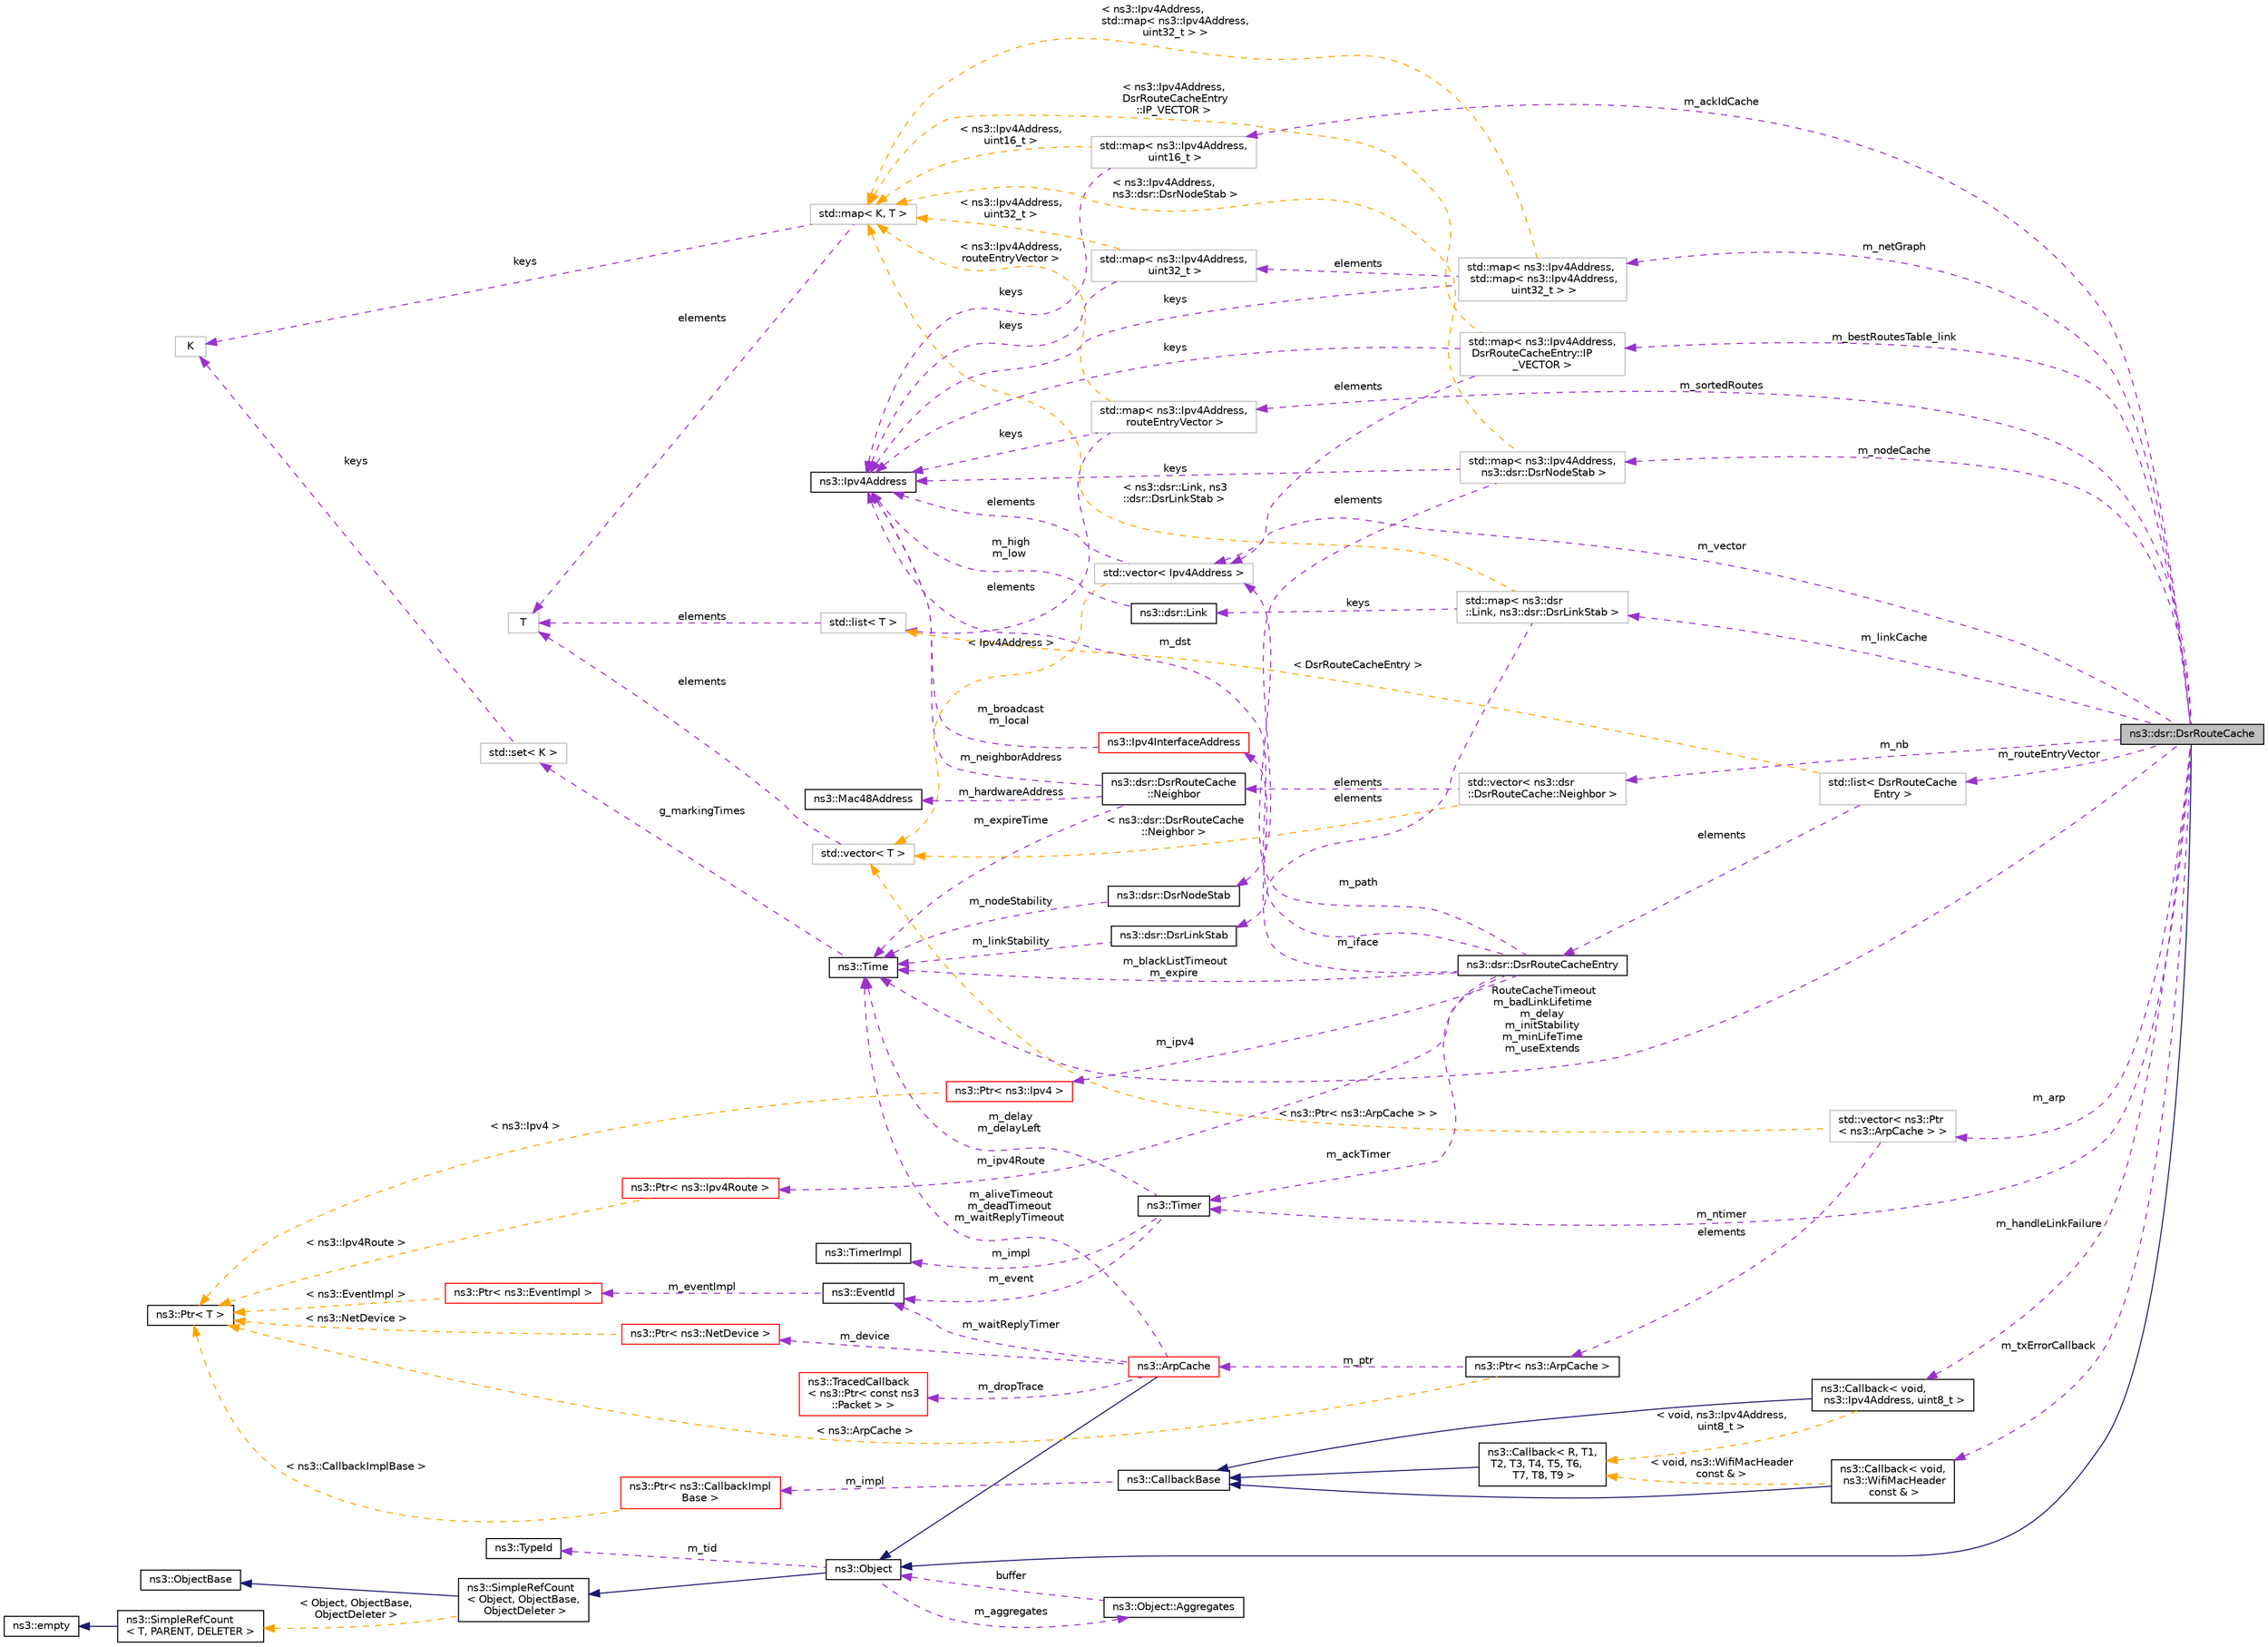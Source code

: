 digraph "ns3::dsr::DsrRouteCache"
{
 // LATEX_PDF_SIZE
  edge [fontname="Helvetica",fontsize="10",labelfontname="Helvetica",labelfontsize="10"];
  node [fontname="Helvetica",fontsize="10",shape=record];
  rankdir="LR";
  Node1 [label="ns3::dsr::DsrRouteCache",height=0.2,width=0.4,color="black", fillcolor="grey75", style="filled", fontcolor="black",tooltip="DSR route request queue Since DSR is an on demand routing we queue requests while looking for route."];
  Node2 -> Node1 [dir="back",color="midnightblue",fontsize="10",style="solid",fontname="Helvetica"];
  Node2 [label="ns3::Object",height=0.2,width=0.4,color="black", fillcolor="white", style="filled",URL="$classns3_1_1_object.html",tooltip="A base class which provides memory management and object aggregation."];
  Node3 -> Node2 [dir="back",color="midnightblue",fontsize="10",style="solid",fontname="Helvetica"];
  Node3 [label="ns3::SimpleRefCount\l\< Object, ObjectBase,\l ObjectDeleter \>",height=0.2,width=0.4,color="black", fillcolor="white", style="filled",URL="$classns3_1_1_simple_ref_count.html",tooltip=" "];
  Node4 -> Node3 [dir="back",color="midnightblue",fontsize="10",style="solid",fontname="Helvetica"];
  Node4 [label="ns3::ObjectBase",height=0.2,width=0.4,color="black", fillcolor="white", style="filled",URL="$classns3_1_1_object_base.html",tooltip="Anchor the ns-3 type and attribute system."];
  Node5 -> Node3 [dir="back",color="orange",fontsize="10",style="dashed",label=" \< Object, ObjectBase,\l ObjectDeleter \>" ,fontname="Helvetica"];
  Node5 [label="ns3::SimpleRefCount\l\< T, PARENT, DELETER \>",height=0.2,width=0.4,color="black", fillcolor="white", style="filled",URL="$classns3_1_1_simple_ref_count.html",tooltip="A template-based reference counting class."];
  Node6 -> Node5 [dir="back",color="midnightblue",fontsize="10",style="solid",fontname="Helvetica"];
  Node6 [label="ns3::empty",height=0.2,width=0.4,color="black", fillcolor="white", style="filled",URL="$classns3_1_1empty.html",tooltip="make Callback use a separate empty type"];
  Node7 -> Node2 [dir="back",color="darkorchid3",fontsize="10",style="dashed",label=" m_tid" ,fontname="Helvetica"];
  Node7 [label="ns3::TypeId",height=0.2,width=0.4,color="black", fillcolor="white", style="filled",URL="$classns3_1_1_type_id.html",tooltip="a unique identifier for an interface."];
  Node8 -> Node2 [dir="back",color="darkorchid3",fontsize="10",style="dashed",label=" m_aggregates" ,fontname="Helvetica"];
  Node8 [label="ns3::Object::Aggregates",height=0.2,width=0.4,color="black", fillcolor="white", style="filled",URL="$structns3_1_1_object_1_1_aggregates.html",tooltip="The list of Objects aggregated to this one."];
  Node2 -> Node8 [dir="back",color="darkorchid3",fontsize="10",style="dashed",label=" buffer" ,fontname="Helvetica"];
  Node9 -> Node1 [dir="back",color="darkorchid3",fontsize="10",style="dashed",label=" m_sortedRoutes" ,fontname="Helvetica"];
  Node9 [label="std::map\< ns3::Ipv4Address,\l routeEntryVector \>",height=0.2,width=0.4,color="grey75", fillcolor="white", style="filled",tooltip=" "];
  Node10 -> Node9 [dir="back",color="darkorchid3",fontsize="10",style="dashed",label=" elements" ,fontname="Helvetica"];
  Node10 [label="std::list\< T \>",height=0.2,width=0.4,color="grey75", fillcolor="white", style="filled",tooltip=" "];
  Node11 -> Node10 [dir="back",color="darkorchid3",fontsize="10",style="dashed",label=" elements" ,fontname="Helvetica"];
  Node11 [label="T",height=0.2,width=0.4,color="grey75", fillcolor="white", style="filled",tooltip=" "];
  Node12 -> Node9 [dir="back",color="darkorchid3",fontsize="10",style="dashed",label=" keys" ,fontname="Helvetica"];
  Node12 [label="ns3::Ipv4Address",height=0.2,width=0.4,color="black", fillcolor="white", style="filled",URL="$classns3_1_1_ipv4_address.html",tooltip="Ipv4 addresses are stored in host order in this class."];
  Node13 -> Node9 [dir="back",color="orange",fontsize="10",style="dashed",label=" \< ns3::Ipv4Address,\l routeEntryVector \>" ,fontname="Helvetica"];
  Node13 [label="std::map\< K, T \>",height=0.2,width=0.4,color="grey75", fillcolor="white", style="filled",tooltip=" "];
  Node14 -> Node13 [dir="back",color="darkorchid3",fontsize="10",style="dashed",label=" keys" ,fontname="Helvetica"];
  Node14 [label="K",height=0.2,width=0.4,color="grey75", fillcolor="white", style="filled",tooltip=" "];
  Node11 -> Node13 [dir="back",color="darkorchid3",fontsize="10",style="dashed",label=" elements" ,fontname="Helvetica"];
  Node15 -> Node1 [dir="back",color="darkorchid3",fontsize="10",style="dashed",label=" m_arp" ,fontname="Helvetica"];
  Node15 [label="std::vector\< ns3::Ptr\l\< ns3::ArpCache \> \>",height=0.2,width=0.4,color="grey75", fillcolor="white", style="filled",tooltip=" "];
  Node16 -> Node15 [dir="back",color="darkorchid3",fontsize="10",style="dashed",label=" elements" ,fontname="Helvetica"];
  Node16 [label="ns3::Ptr\< ns3::ArpCache \>",height=0.2,width=0.4,color="black", fillcolor="white", style="filled",URL="$classns3_1_1_ptr.html",tooltip=" "];
  Node17 -> Node16 [dir="back",color="darkorchid3",fontsize="10",style="dashed",label=" m_ptr" ,fontname="Helvetica"];
  Node17 [label="ns3::ArpCache",height=0.2,width=0.4,color="red", fillcolor="white", style="filled",URL="$classns3_1_1_arp_cache.html",tooltip="An ARP cache."];
  Node2 -> Node17 [dir="back",color="midnightblue",fontsize="10",style="solid",fontname="Helvetica"];
  Node18 -> Node17 [dir="back",color="darkorchid3",fontsize="10",style="dashed",label=" m_dropTrace" ,fontname="Helvetica"];
  Node18 [label="ns3::TracedCallback\l\< ns3::Ptr\< const ns3\l::Packet \> \>",height=0.2,width=0.4,color="red", fillcolor="white", style="filled",URL="$classns3_1_1_traced_callback.html",tooltip=" "];
  Node28 -> Node17 [dir="back",color="darkorchid3",fontsize="10",style="dashed",label=" m_waitReplyTimer" ,fontname="Helvetica"];
  Node28 [label="ns3::EventId",height=0.2,width=0.4,color="black", fillcolor="white", style="filled",URL="$classns3_1_1_event_id.html",tooltip="An identifier for simulation events."];
  Node29 -> Node28 [dir="back",color="darkorchid3",fontsize="10",style="dashed",label=" m_eventImpl" ,fontname="Helvetica"];
  Node29 [label="ns3::Ptr\< ns3::EventImpl \>",height=0.2,width=0.4,color="red", fillcolor="white", style="filled",URL="$classns3_1_1_ptr.html",tooltip=" "];
  Node26 -> Node29 [dir="back",color="orange",fontsize="10",style="dashed",label=" \< ns3::EventImpl \>" ,fontname="Helvetica"];
  Node26 [label="ns3::Ptr\< T \>",height=0.2,width=0.4,color="black", fillcolor="white", style="filled",URL="$classns3_1_1_ptr.html",tooltip="Smart pointer class similar to boost::intrusive_ptr."];
  Node32 -> Node17 [dir="back",color="darkorchid3",fontsize="10",style="dashed",label=" m_device" ,fontname="Helvetica"];
  Node32 [label="ns3::Ptr\< ns3::NetDevice \>",height=0.2,width=0.4,color="red", fillcolor="white", style="filled",URL="$classns3_1_1_ptr.html",tooltip=" "];
  Node26 -> Node32 [dir="back",color="orange",fontsize="10",style="dashed",label=" \< ns3::NetDevice \>" ,fontname="Helvetica"];
  Node34 -> Node17 [dir="back",color="darkorchid3",fontsize="10",style="dashed",label=" m_aliveTimeout\nm_deadTimeout\nm_waitReplyTimeout" ,fontname="Helvetica"];
  Node34 [label="ns3::Time",height=0.2,width=0.4,color="black", fillcolor="white", style="filled",URL="$classns3_1_1_time.html",tooltip="Simulation virtual time values and global simulation resolution."];
  Node35 -> Node34 [dir="back",color="darkorchid3",fontsize="10",style="dashed",label=" g_markingTimes" ,fontname="Helvetica"];
  Node35 [label="std::set\< K \>",height=0.2,width=0.4,color="grey75", fillcolor="white", style="filled",tooltip=" "];
  Node14 -> Node35 [dir="back",color="darkorchid3",fontsize="10",style="dashed",label=" keys" ,fontname="Helvetica"];
  Node26 -> Node16 [dir="back",color="orange",fontsize="10",style="dashed",label=" \< ns3::ArpCache \>" ,fontname="Helvetica"];
  Node43 -> Node15 [dir="back",color="orange",fontsize="10",style="dashed",label=" \< ns3::Ptr\< ns3::ArpCache \> \>" ,fontname="Helvetica"];
  Node43 [label="std::vector\< T \>",height=0.2,width=0.4,color="grey75", fillcolor="white", style="filled",tooltip=" "];
  Node11 -> Node43 [dir="back",color="darkorchid3",fontsize="10",style="dashed",label=" elements" ,fontname="Helvetica"];
  Node125 -> Node1 [dir="back",color="darkorchid3",fontsize="10",style="dashed",label=" m_nodeCache" ,fontname="Helvetica"];
  Node125 [label="std::map\< ns3::Ipv4Address,\l ns3::dsr::DsrNodeStab \>",height=0.2,width=0.4,color="grey75", fillcolor="white", style="filled",tooltip=" "];
  Node12 -> Node125 [dir="back",color="darkorchid3",fontsize="10",style="dashed",label=" keys" ,fontname="Helvetica"];
  Node126 -> Node125 [dir="back",color="darkorchid3",fontsize="10",style="dashed",label=" elements" ,fontname="Helvetica"];
  Node126 [label="ns3::dsr::DsrNodeStab",height=0.2,width=0.4,color="black", fillcolor="white", style="filled",URL="$classns3_1_1dsr_1_1_dsr_node_stab.html",tooltip="DsrNodeStab class (DSR node stability)"];
  Node34 -> Node126 [dir="back",color="darkorchid3",fontsize="10",style="dashed",label=" m_nodeStability" ,fontname="Helvetica"];
  Node13 -> Node125 [dir="back",color="orange",fontsize="10",style="dashed",label=" \< ns3::Ipv4Address,\l ns3::dsr::DsrNodeStab \>" ,fontname="Helvetica"];
  Node127 -> Node1 [dir="back",color="darkorchid3",fontsize="10",style="dashed",label=" m_ackIdCache" ,fontname="Helvetica"];
  Node127 [label="std::map\< ns3::Ipv4Address,\l uint16_t \>",height=0.2,width=0.4,color="grey75", fillcolor="white", style="filled",tooltip=" "];
  Node12 -> Node127 [dir="back",color="darkorchid3",fontsize="10",style="dashed",label=" keys" ,fontname="Helvetica"];
  Node13 -> Node127 [dir="back",color="orange",fontsize="10",style="dashed",label=" \< ns3::Ipv4Address,\l uint16_t \>" ,fontname="Helvetica"];
  Node128 -> Node1 [dir="back",color="darkorchid3",fontsize="10",style="dashed",label=" m_nb" ,fontname="Helvetica"];
  Node128 [label="std::vector\< ns3::dsr\l::DsrRouteCache::Neighbor \>",height=0.2,width=0.4,color="grey75", fillcolor="white", style="filled",tooltip=" "];
  Node129 -> Node128 [dir="back",color="darkorchid3",fontsize="10",style="dashed",label=" elements" ,fontname="Helvetica"];
  Node129 [label="ns3::dsr::DsrRouteCache\l::Neighbor",height=0.2,width=0.4,color="black", fillcolor="white", style="filled",URL="$structns3_1_1dsr_1_1_dsr_route_cache_1_1_neighbor.html",tooltip="Structure to manage neighbor state."];
  Node130 -> Node129 [dir="back",color="darkorchid3",fontsize="10",style="dashed",label=" m_hardwareAddress" ,fontname="Helvetica"];
  Node130 [label="ns3::Mac48Address",height=0.2,width=0.4,color="black", fillcolor="white", style="filled",URL="$classns3_1_1_mac48_address.html",tooltip="an EUI-48 address"];
  Node34 -> Node129 [dir="back",color="darkorchid3",fontsize="10",style="dashed",label=" m_expireTime" ,fontname="Helvetica"];
  Node12 -> Node129 [dir="back",color="darkorchid3",fontsize="10",style="dashed",label=" m_neighborAddress" ,fontname="Helvetica"];
  Node43 -> Node128 [dir="back",color="orange",fontsize="10",style="dashed",label=" \< ns3::dsr::DsrRouteCache\l::Neighbor \>" ,fontname="Helvetica"];
  Node131 -> Node1 [dir="back",color="darkorchid3",fontsize="10",style="dashed",label=" m_txErrorCallback" ,fontname="Helvetica"];
  Node131 [label="ns3::Callback\< void,\l ns3::WifiMacHeader\l const & \>",height=0.2,width=0.4,color="black", fillcolor="white", style="filled",URL="$classns3_1_1_callback.html",tooltip=" "];
  Node22 -> Node131 [dir="back",color="midnightblue",fontsize="10",style="solid",fontname="Helvetica"];
  Node22 [label="ns3::CallbackBase",height=0.2,width=0.4,color="black", fillcolor="white", style="filled",URL="$classns3_1_1_callback_base.html",tooltip="Base class for Callback class."];
  Node23 -> Node22 [dir="back",color="darkorchid3",fontsize="10",style="dashed",label=" m_impl" ,fontname="Helvetica"];
  Node23 [label="ns3::Ptr\< ns3::CallbackImpl\lBase \>",height=0.2,width=0.4,color="red", fillcolor="white", style="filled",URL="$classns3_1_1_ptr.html",tooltip=" "];
  Node26 -> Node23 [dir="back",color="orange",fontsize="10",style="dashed",label=" \< ns3::CallbackImplBase \>" ,fontname="Helvetica"];
  Node27 -> Node131 [dir="back",color="orange",fontsize="10",style="dashed",label=" \< void, ns3::WifiMacHeader\l const & \>" ,fontname="Helvetica"];
  Node27 [label="ns3::Callback\< R, T1,\l T2, T3, T4, T5, T6,\l T7, T8, T9 \>",height=0.2,width=0.4,color="black", fillcolor="white", style="filled",URL="$classns3_1_1_callback.html",tooltip="Callback template class."];
  Node22 -> Node27 [dir="back",color="midnightblue",fontsize="10",style="solid",fontname="Helvetica"];
  Node132 -> Node1 [dir="back",color="darkorchid3",fontsize="10",style="dashed",label=" m_netGraph" ,fontname="Helvetica"];
  Node132 [label="std::map\< ns3::Ipv4Address,\l std::map\< ns3::Ipv4Address,\l uint32_t \> \>",height=0.2,width=0.4,color="grey75", fillcolor="white", style="filled",tooltip=" "];
  Node12 -> Node132 [dir="back",color="darkorchid3",fontsize="10",style="dashed",label=" keys" ,fontname="Helvetica"];
  Node133 -> Node132 [dir="back",color="darkorchid3",fontsize="10",style="dashed",label=" elements" ,fontname="Helvetica"];
  Node133 [label="std::map\< ns3::Ipv4Address,\l uint32_t \>",height=0.2,width=0.4,color="grey75", fillcolor="white", style="filled",tooltip=" "];
  Node12 -> Node133 [dir="back",color="darkorchid3",fontsize="10",style="dashed",label=" keys" ,fontname="Helvetica"];
  Node13 -> Node133 [dir="back",color="orange",fontsize="10",style="dashed",label=" \< ns3::Ipv4Address,\l uint32_t \>" ,fontname="Helvetica"];
  Node13 -> Node132 [dir="back",color="orange",fontsize="10",style="dashed",label=" \< ns3::Ipv4Address,\l std::map\< ns3::Ipv4Address,\l uint32_t \> \>" ,fontname="Helvetica"];
  Node34 -> Node1 [dir="back",color="darkorchid3",fontsize="10",style="dashed",label=" RouteCacheTimeout\nm_badLinkLifetime\nm_delay\nm_initStability\nm_minLifeTime\nm_useExtends" ,fontname="Helvetica"];
  Node134 -> Node1 [dir="back",color="darkorchid3",fontsize="10",style="dashed",label=" m_vector" ,fontname="Helvetica"];
  Node134 [label="std::vector\< Ipv4Address \>",height=0.2,width=0.4,color="grey75", fillcolor="white", style="filled",tooltip=" "];
  Node12 -> Node134 [dir="back",color="darkorchid3",fontsize="10",style="dashed",label=" elements" ,fontname="Helvetica"];
  Node43 -> Node134 [dir="back",color="orange",fontsize="10",style="dashed",label=" \< Ipv4Address \>" ,fontname="Helvetica"];
  Node135 -> Node1 [dir="back",color="darkorchid3",fontsize="10",style="dashed",label=" m_handleLinkFailure" ,fontname="Helvetica"];
  Node135 [label="ns3::Callback\< void,\l ns3::Ipv4Address, uint8_t \>",height=0.2,width=0.4,color="black", fillcolor="white", style="filled",URL="$classns3_1_1_callback.html",tooltip=" "];
  Node22 -> Node135 [dir="back",color="midnightblue",fontsize="10",style="solid",fontname="Helvetica"];
  Node27 -> Node135 [dir="back",color="orange",fontsize="10",style="dashed",label=" \< void, ns3::Ipv4Address,\l uint8_t \>" ,fontname="Helvetica"];
  Node136 -> Node1 [dir="back",color="darkorchid3",fontsize="10",style="dashed",label=" m_routeEntryVector" ,fontname="Helvetica"];
  Node136 [label="std::list\< DsrRouteCache\lEntry \>",height=0.2,width=0.4,color="grey75", fillcolor="white", style="filled",tooltip=" "];
  Node137 -> Node136 [dir="back",color="darkorchid3",fontsize="10",style="dashed",label=" elements" ,fontname="Helvetica"];
  Node137 [label="ns3::dsr::DsrRouteCacheEntry",height=0.2,width=0.4,color="black", fillcolor="white", style="filled",URL="$classns3_1_1dsr_1_1_dsr_route_cache_entry.html",tooltip="DsrRouteCacheEntry class for entries in the route cache."];
  Node34 -> Node137 [dir="back",color="darkorchid3",fontsize="10",style="dashed",label=" m_blackListTimeout\nm_expire" ,fontname="Helvetica"];
  Node134 -> Node137 [dir="back",color="darkorchid3",fontsize="10",style="dashed",label=" m_path" ,fontname="Helvetica"];
  Node138 -> Node137 [dir="back",color="darkorchid3",fontsize="10",style="dashed",label=" m_ipv4" ,fontname="Helvetica"];
  Node138 [label="ns3::Ptr\< ns3::Ipv4 \>",height=0.2,width=0.4,color="red", fillcolor="white", style="filled",URL="$classns3_1_1_ptr.html",tooltip=" "];
  Node26 -> Node138 [dir="back",color="orange",fontsize="10",style="dashed",label=" \< ns3::Ipv4 \>" ,fontname="Helvetica"];
  Node12 -> Node137 [dir="back",color="darkorchid3",fontsize="10",style="dashed",label=" m_dst" ,fontname="Helvetica"];
  Node140 -> Node137 [dir="back",color="darkorchid3",fontsize="10",style="dashed",label=" m_ipv4Route" ,fontname="Helvetica"];
  Node140 [label="ns3::Ptr\< ns3::Ipv4Route \>",height=0.2,width=0.4,color="red", fillcolor="white", style="filled",URL="$classns3_1_1_ptr.html",tooltip=" "];
  Node26 -> Node140 [dir="back",color="orange",fontsize="10",style="dashed",label=" \< ns3::Ipv4Route \>" ,fontname="Helvetica"];
  Node122 -> Node137 [dir="back",color="darkorchid3",fontsize="10",style="dashed",label=" m_iface" ,fontname="Helvetica"];
  Node122 [label="ns3::Ipv4InterfaceAddress",height=0.2,width=0.4,color="red", fillcolor="white", style="filled",URL="$classns3_1_1_ipv4_interface_address.html",tooltip="a class to store IPv4 address information on an interface"];
  Node12 -> Node122 [dir="back",color="darkorchid3",fontsize="10",style="dashed",label=" m_broadcast\nm_local" ,fontname="Helvetica"];
  Node143 -> Node137 [dir="back",color="darkorchid3",fontsize="10",style="dashed",label=" m_ackTimer" ,fontname="Helvetica"];
  Node143 [label="ns3::Timer",height=0.2,width=0.4,color="black", fillcolor="white", style="filled",URL="$classns3_1_1_timer.html",tooltip="A simple virtual Timer class."];
  Node28 -> Node143 [dir="back",color="darkorchid3",fontsize="10",style="dashed",label=" m_event" ,fontname="Helvetica"];
  Node34 -> Node143 [dir="back",color="darkorchid3",fontsize="10",style="dashed",label=" m_delay\nm_delayLeft" ,fontname="Helvetica"];
  Node144 -> Node143 [dir="back",color="darkorchid3",fontsize="10",style="dashed",label=" m_impl" ,fontname="Helvetica"];
  Node144 [label="ns3::TimerImpl",height=0.2,width=0.4,color="black", fillcolor="white", style="filled",URL="$classns3_1_1_timer_impl.html",tooltip="The timer implementation underlying Timer and Watchdog."];
  Node10 -> Node136 [dir="back",color="orange",fontsize="10",style="dashed",label=" \< DsrRouteCacheEntry \>" ,fontname="Helvetica"];
  Node143 -> Node1 [dir="back",color="darkorchid3",fontsize="10",style="dashed",label=" m_ntimer" ,fontname="Helvetica"];
  Node145 -> Node1 [dir="back",color="darkorchid3",fontsize="10",style="dashed",label=" m_linkCache" ,fontname="Helvetica"];
  Node145 [label="std::map\< ns3::dsr\l::Link, ns3::dsr::DsrLinkStab \>",height=0.2,width=0.4,color="grey75", fillcolor="white", style="filled",tooltip=" "];
  Node146 -> Node145 [dir="back",color="darkorchid3",fontsize="10",style="dashed",label=" elements" ,fontname="Helvetica"];
  Node146 [label="ns3::dsr::DsrLinkStab",height=0.2,width=0.4,color="black", fillcolor="white", style="filled",URL="$classns3_1_1dsr_1_1_dsr_link_stab.html",tooltip="DsrLinkStab class (DSR link stability)"];
  Node34 -> Node146 [dir="back",color="darkorchid3",fontsize="10",style="dashed",label=" m_linkStability" ,fontname="Helvetica"];
  Node147 -> Node145 [dir="back",color="darkorchid3",fontsize="10",style="dashed",label=" keys" ,fontname="Helvetica"];
  Node147 [label="ns3::dsr::Link",height=0.2,width=0.4,color="black", fillcolor="white", style="filled",URL="$structns3_1_1dsr_1_1_link.html",tooltip="The route cache structure."];
  Node12 -> Node147 [dir="back",color="darkorchid3",fontsize="10",style="dashed",label=" m_high\nm_low" ,fontname="Helvetica"];
  Node13 -> Node145 [dir="back",color="orange",fontsize="10",style="dashed",label=" \< ns3::dsr::Link, ns3\l::dsr::DsrLinkStab \>" ,fontname="Helvetica"];
  Node148 -> Node1 [dir="back",color="darkorchid3",fontsize="10",style="dashed",label=" m_bestRoutesTable_link" ,fontname="Helvetica"];
  Node148 [label="std::map\< ns3::Ipv4Address,\l DsrRouteCacheEntry::IP\l_VECTOR \>",height=0.2,width=0.4,color="grey75", fillcolor="white", style="filled",tooltip=" "];
  Node134 -> Node148 [dir="back",color="darkorchid3",fontsize="10",style="dashed",label=" elements" ,fontname="Helvetica"];
  Node12 -> Node148 [dir="back",color="darkorchid3",fontsize="10",style="dashed",label=" keys" ,fontname="Helvetica"];
  Node13 -> Node148 [dir="back",color="orange",fontsize="10",style="dashed",label=" \< ns3::Ipv4Address,\l DsrRouteCacheEntry\l::IP_VECTOR \>" ,fontname="Helvetica"];
}
